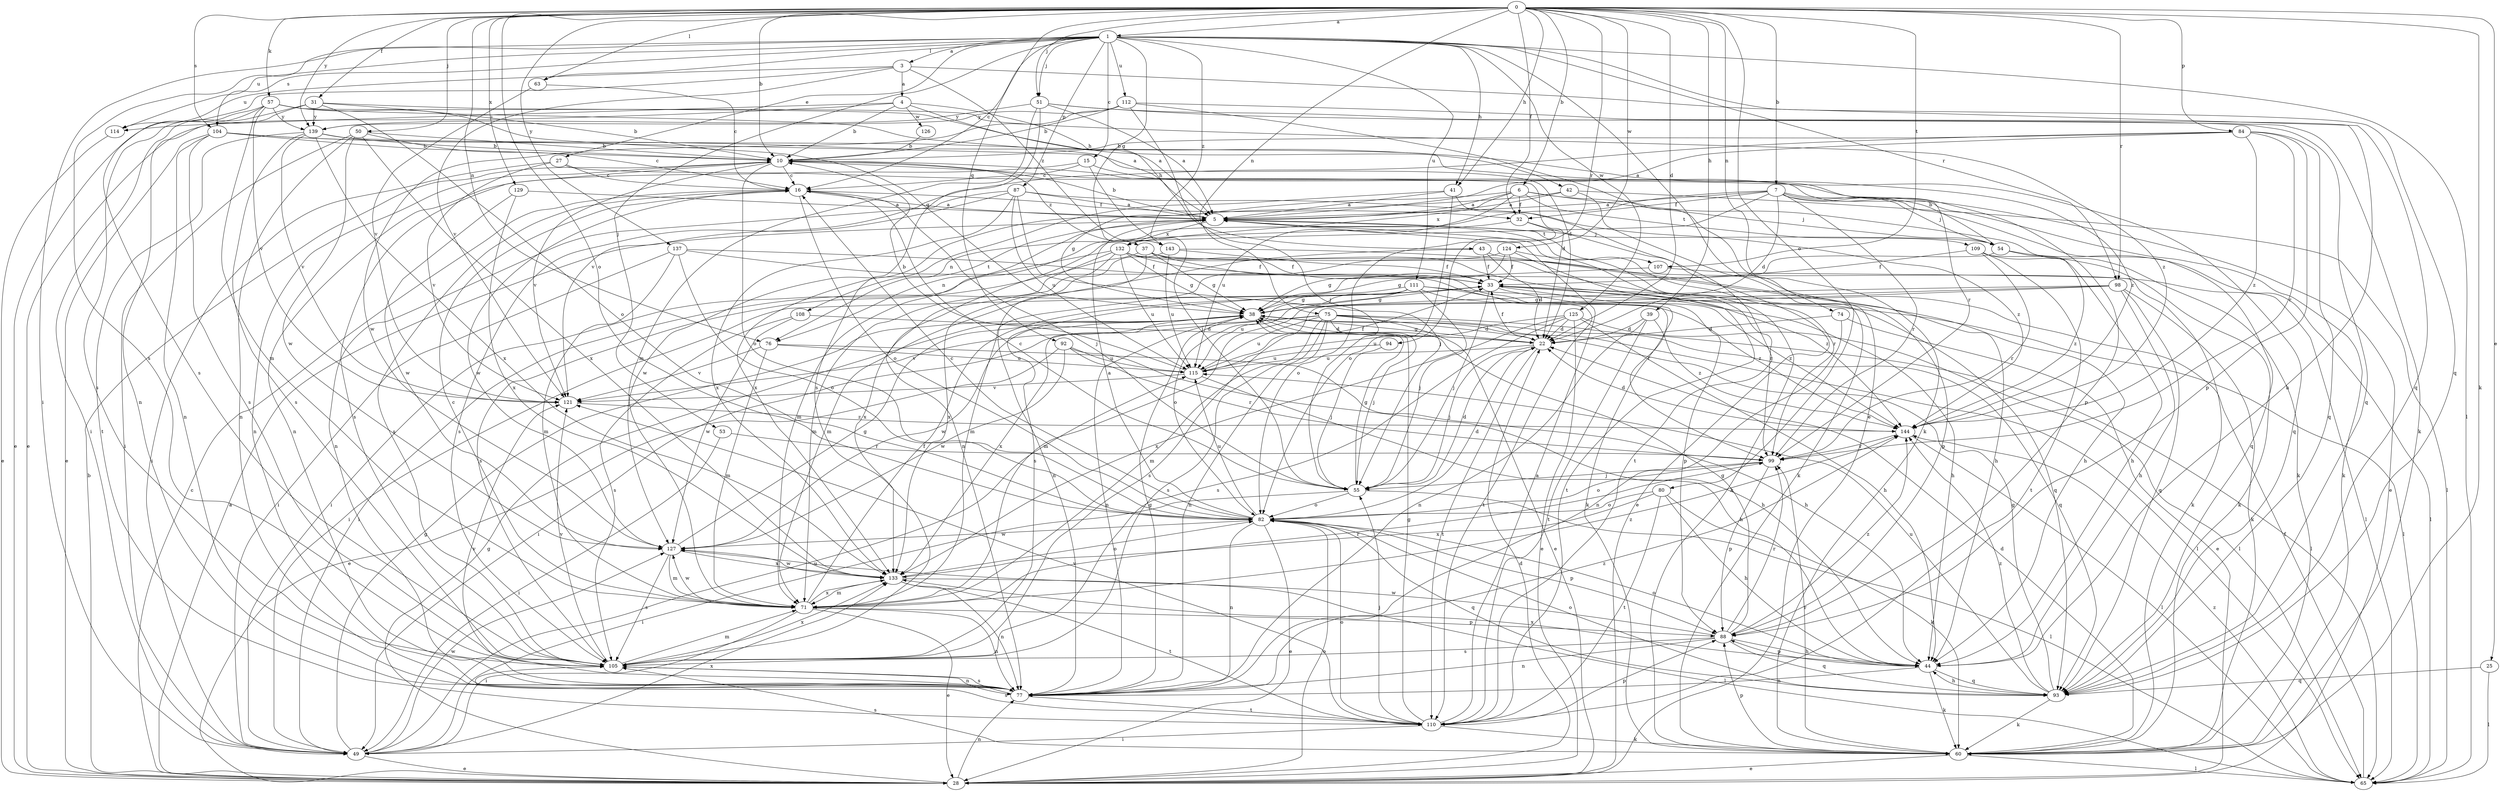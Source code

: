 strict digraph  {
0;
1;
3;
4;
5;
6;
7;
10;
15;
16;
22;
25;
27;
28;
31;
32;
33;
37;
38;
39;
41;
42;
43;
44;
49;
50;
51;
53;
54;
55;
57;
60;
63;
65;
71;
74;
75;
76;
77;
80;
82;
84;
87;
88;
92;
93;
94;
98;
99;
104;
105;
107;
108;
109;
110;
111;
112;
114;
115;
121;
124;
125;
126;
127;
129;
132;
133;
137;
139;
143;
144;
0 -> 1  [label=a];
0 -> 6  [label=b];
0 -> 7  [label=b];
0 -> 10  [label=b];
0 -> 22  [label=d];
0 -> 25  [label=e];
0 -> 31  [label=f];
0 -> 32  [label=f];
0 -> 39  [label=h];
0 -> 41  [label=h];
0 -> 50  [label=j];
0 -> 51  [label=j];
0 -> 57  [label=k];
0 -> 60  [label=k];
0 -> 63  [label=l];
0 -> 74  [label=n];
0 -> 75  [label=n];
0 -> 76  [label=n];
0 -> 80  [label=o];
0 -> 82  [label=o];
0 -> 84  [label=p];
0 -> 92  [label=q];
0 -> 94  [label=r];
0 -> 98  [label=r];
0 -> 104  [label=s];
0 -> 107  [label=t];
0 -> 124  [label=w];
0 -> 129  [label=x];
0 -> 137  [label=y];
0 -> 139  [label=y];
1 -> 3  [label=a];
1 -> 15  [label=c];
1 -> 16  [label=c];
1 -> 27  [label=e];
1 -> 28  [label=e];
1 -> 37  [label=g];
1 -> 41  [label=h];
1 -> 49  [label=i];
1 -> 51  [label=j];
1 -> 53  [label=j];
1 -> 63  [label=l];
1 -> 65  [label=l];
1 -> 87  [label=p];
1 -> 93  [label=q];
1 -> 98  [label=r];
1 -> 104  [label=s];
1 -> 105  [label=s];
1 -> 111  [label=u];
1 -> 112  [label=u];
1 -> 114  [label=u];
1 -> 125  [label=w];
1 -> 143  [label=z];
3 -> 4  [label=a];
3 -> 93  [label=q];
3 -> 105  [label=s];
3 -> 114  [label=u];
3 -> 121  [label=v];
3 -> 143  [label=z];
4 -> 10  [label=b];
4 -> 28  [label=e];
4 -> 42  [label=h];
4 -> 43  [label=h];
4 -> 114  [label=u];
4 -> 126  [label=w];
5 -> 10  [label=b];
5 -> 54  [label=j];
5 -> 60  [label=k];
5 -> 76  [label=n];
5 -> 99  [label=r];
5 -> 107  [label=t];
5 -> 108  [label=t];
5 -> 132  [label=x];
6 -> 5  [label=a];
6 -> 32  [label=f];
6 -> 38  [label=g];
6 -> 54  [label=j];
6 -> 60  [label=k];
6 -> 109  [label=t];
6 -> 115  [label=u];
6 -> 132  [label=x];
7 -> 5  [label=a];
7 -> 22  [label=d];
7 -> 28  [label=e];
7 -> 32  [label=f];
7 -> 54  [label=j];
7 -> 60  [label=k];
7 -> 76  [label=n];
7 -> 77  [label=n];
7 -> 93  [label=q];
7 -> 99  [label=r];
10 -> 16  [label=c];
10 -> 22  [label=d];
10 -> 77  [label=n];
10 -> 82  [label=o];
10 -> 105  [label=s];
10 -> 121  [label=v];
10 -> 143  [label=z];
15 -> 16  [label=c];
15 -> 55  [label=j];
15 -> 77  [label=n];
15 -> 88  [label=p];
16 -> 5  [label=a];
16 -> 32  [label=f];
16 -> 55  [label=j];
16 -> 82  [label=o];
16 -> 105  [label=s];
16 -> 127  [label=w];
22 -> 33  [label=f];
22 -> 38  [label=g];
22 -> 55  [label=j];
22 -> 110  [label=t];
22 -> 115  [label=u];
25 -> 65  [label=l];
25 -> 93  [label=q];
27 -> 16  [label=c];
27 -> 49  [label=i];
27 -> 93  [label=q];
27 -> 121  [label=v];
28 -> 5  [label=a];
28 -> 10  [label=b];
28 -> 16  [label=c];
28 -> 22  [label=d];
28 -> 38  [label=g];
28 -> 77  [label=n];
28 -> 82  [label=o];
31 -> 5  [label=a];
31 -> 10  [label=b];
31 -> 49  [label=i];
31 -> 77  [label=n];
31 -> 82  [label=o];
31 -> 139  [label=y];
32 -> 28  [label=e];
32 -> 71  [label=m];
32 -> 82  [label=o];
33 -> 38  [label=g];
33 -> 44  [label=h];
33 -> 49  [label=i];
33 -> 55  [label=j];
33 -> 88  [label=p];
33 -> 93  [label=q];
33 -> 144  [label=z];
37 -> 33  [label=f];
37 -> 38  [label=g];
37 -> 60  [label=k];
37 -> 65  [label=l];
37 -> 77  [label=n];
37 -> 105  [label=s];
38 -> 22  [label=d];
38 -> 65  [label=l];
38 -> 77  [label=n];
38 -> 127  [label=w];
38 -> 133  [label=x];
39 -> 22  [label=d];
39 -> 77  [label=n];
39 -> 110  [label=t];
39 -> 144  [label=z];
41 -> 5  [label=a];
41 -> 82  [label=o];
41 -> 110  [label=t];
41 -> 133  [label=x];
42 -> 5  [label=a];
42 -> 60  [label=k];
42 -> 65  [label=l];
42 -> 127  [label=w];
43 -> 22  [label=d];
43 -> 33  [label=f];
43 -> 44  [label=h];
43 -> 71  [label=m];
44 -> 60  [label=k];
44 -> 77  [label=n];
44 -> 82  [label=o];
44 -> 88  [label=p];
44 -> 93  [label=q];
44 -> 133  [label=x];
49 -> 28  [label=e];
49 -> 38  [label=g];
49 -> 115  [label=u];
49 -> 127  [label=w];
49 -> 133  [label=x];
50 -> 10  [label=b];
50 -> 16  [label=c];
50 -> 49  [label=i];
50 -> 77  [label=n];
50 -> 127  [label=w];
50 -> 133  [label=x];
51 -> 5  [label=a];
51 -> 60  [label=k];
51 -> 71  [label=m];
51 -> 93  [label=q];
51 -> 105  [label=s];
51 -> 139  [label=y];
53 -> 49  [label=i];
53 -> 99  [label=r];
54 -> 10  [label=b];
54 -> 65  [label=l];
54 -> 105  [label=s];
54 -> 144  [label=z];
55 -> 16  [label=c];
55 -> 22  [label=d];
55 -> 38  [label=g];
55 -> 49  [label=i];
55 -> 65  [label=l];
55 -> 82  [label=o];
57 -> 5  [label=a];
57 -> 28  [label=e];
57 -> 38  [label=g];
57 -> 71  [label=m];
57 -> 105  [label=s];
57 -> 121  [label=v];
57 -> 139  [label=y];
57 -> 144  [label=z];
60 -> 22  [label=d];
60 -> 28  [label=e];
60 -> 65  [label=l];
60 -> 88  [label=p];
60 -> 99  [label=r];
60 -> 105  [label=s];
63 -> 16  [label=c];
63 -> 121  [label=v];
65 -> 33  [label=f];
65 -> 144  [label=z];
71 -> 16  [label=c];
71 -> 28  [label=e];
71 -> 33  [label=f];
71 -> 49  [label=i];
71 -> 77  [label=n];
71 -> 88  [label=p];
71 -> 99  [label=r];
71 -> 127  [label=w];
71 -> 133  [label=x];
71 -> 144  [label=z];
74 -> 22  [label=d];
74 -> 28  [label=e];
74 -> 77  [label=n];
75 -> 22  [label=d];
75 -> 28  [label=e];
75 -> 49  [label=i];
75 -> 55  [label=j];
75 -> 65  [label=l];
75 -> 71  [label=m];
75 -> 77  [label=n];
75 -> 93  [label=q];
75 -> 105  [label=s];
75 -> 115  [label=u];
75 -> 121  [label=v];
76 -> 44  [label=h];
76 -> 71  [label=m];
76 -> 115  [label=u];
76 -> 121  [label=v];
77 -> 38  [label=g];
77 -> 105  [label=s];
77 -> 110  [label=t];
77 -> 121  [label=v];
77 -> 144  [label=z];
80 -> 44  [label=h];
80 -> 60  [label=k];
80 -> 82  [label=o];
80 -> 110  [label=t];
80 -> 133  [label=x];
82 -> 5  [label=a];
82 -> 16  [label=c];
82 -> 22  [label=d];
82 -> 28  [label=e];
82 -> 77  [label=n];
82 -> 88  [label=p];
82 -> 93  [label=q];
82 -> 115  [label=u];
82 -> 127  [label=w];
84 -> 5  [label=a];
84 -> 10  [label=b];
84 -> 88  [label=p];
84 -> 93  [label=q];
84 -> 99  [label=r];
84 -> 121  [label=v];
84 -> 144  [label=z];
87 -> 5  [label=a];
87 -> 55  [label=j];
87 -> 77  [label=n];
87 -> 105  [label=s];
87 -> 115  [label=u];
87 -> 133  [label=x];
87 -> 144  [label=z];
88 -> 38  [label=g];
88 -> 44  [label=h];
88 -> 77  [label=n];
88 -> 93  [label=q];
88 -> 99  [label=r];
88 -> 105  [label=s];
88 -> 127  [label=w];
88 -> 144  [label=z];
92 -> 28  [label=e];
92 -> 44  [label=h];
92 -> 99  [label=r];
92 -> 115  [label=u];
92 -> 127  [label=w];
93 -> 38  [label=g];
93 -> 44  [label=h];
93 -> 60  [label=k];
93 -> 82  [label=o];
93 -> 115  [label=u];
93 -> 144  [label=z];
94 -> 55  [label=j];
94 -> 115  [label=u];
98 -> 38  [label=g];
98 -> 44  [label=h];
98 -> 60  [label=k];
98 -> 71  [label=m];
98 -> 93  [label=q];
98 -> 105  [label=s];
99 -> 55  [label=j];
99 -> 82  [label=o];
99 -> 88  [label=p];
104 -> 10  [label=b];
104 -> 22  [label=d];
104 -> 28  [label=e];
104 -> 77  [label=n];
104 -> 99  [label=r];
104 -> 105  [label=s];
105 -> 71  [label=m];
105 -> 77  [label=n];
105 -> 121  [label=v];
105 -> 133  [label=x];
107 -> 38  [label=g];
107 -> 60  [label=k];
108 -> 22  [label=d];
108 -> 105  [label=s];
108 -> 127  [label=w];
109 -> 33  [label=f];
109 -> 44  [label=h];
109 -> 60  [label=k];
109 -> 99  [label=r];
109 -> 110  [label=t];
110 -> 5  [label=a];
110 -> 38  [label=g];
110 -> 49  [label=i];
110 -> 55  [label=j];
110 -> 60  [label=k];
110 -> 82  [label=o];
110 -> 88  [label=p];
110 -> 105  [label=s];
110 -> 121  [label=v];
111 -> 38  [label=g];
111 -> 49  [label=i];
111 -> 55  [label=j];
111 -> 65  [label=l];
111 -> 82  [label=o];
111 -> 110  [label=t];
111 -> 115  [label=u];
111 -> 144  [label=z];
112 -> 10  [label=b];
112 -> 44  [label=h];
112 -> 55  [label=j];
112 -> 60  [label=k];
112 -> 127  [label=w];
112 -> 139  [label=y];
114 -> 28  [label=e];
115 -> 10  [label=b];
115 -> 33  [label=f];
115 -> 44  [label=h];
115 -> 121  [label=v];
121 -> 144  [label=z];
124 -> 33  [label=f];
124 -> 38  [label=g];
124 -> 71  [label=m];
124 -> 99  [label=r];
124 -> 110  [label=t];
125 -> 22  [label=d];
125 -> 28  [label=e];
125 -> 44  [label=h];
125 -> 65  [label=l];
125 -> 105  [label=s];
125 -> 115  [label=u];
125 -> 133  [label=x];
126 -> 10  [label=b];
127 -> 38  [label=g];
127 -> 71  [label=m];
127 -> 105  [label=s];
127 -> 133  [label=x];
129 -> 5  [label=a];
129 -> 127  [label=w];
129 -> 133  [label=x];
132 -> 33  [label=f];
132 -> 38  [label=g];
132 -> 49  [label=i];
132 -> 71  [label=m];
132 -> 88  [label=p];
132 -> 115  [label=u];
132 -> 133  [label=x];
132 -> 144  [label=z];
133 -> 65  [label=l];
133 -> 71  [label=m];
133 -> 77  [label=n];
133 -> 82  [label=o];
133 -> 110  [label=t];
133 -> 127  [label=w];
137 -> 33  [label=f];
137 -> 49  [label=i];
137 -> 71  [label=m];
137 -> 82  [label=o];
137 -> 99  [label=r];
139 -> 10  [label=b];
139 -> 105  [label=s];
139 -> 110  [label=t];
139 -> 121  [label=v];
139 -> 133  [label=x];
139 -> 144  [label=z];
143 -> 33  [label=f];
143 -> 44  [label=h];
143 -> 115  [label=u];
143 -> 133  [label=x];
144 -> 22  [label=d];
144 -> 65  [label=l];
144 -> 99  [label=r];
}
